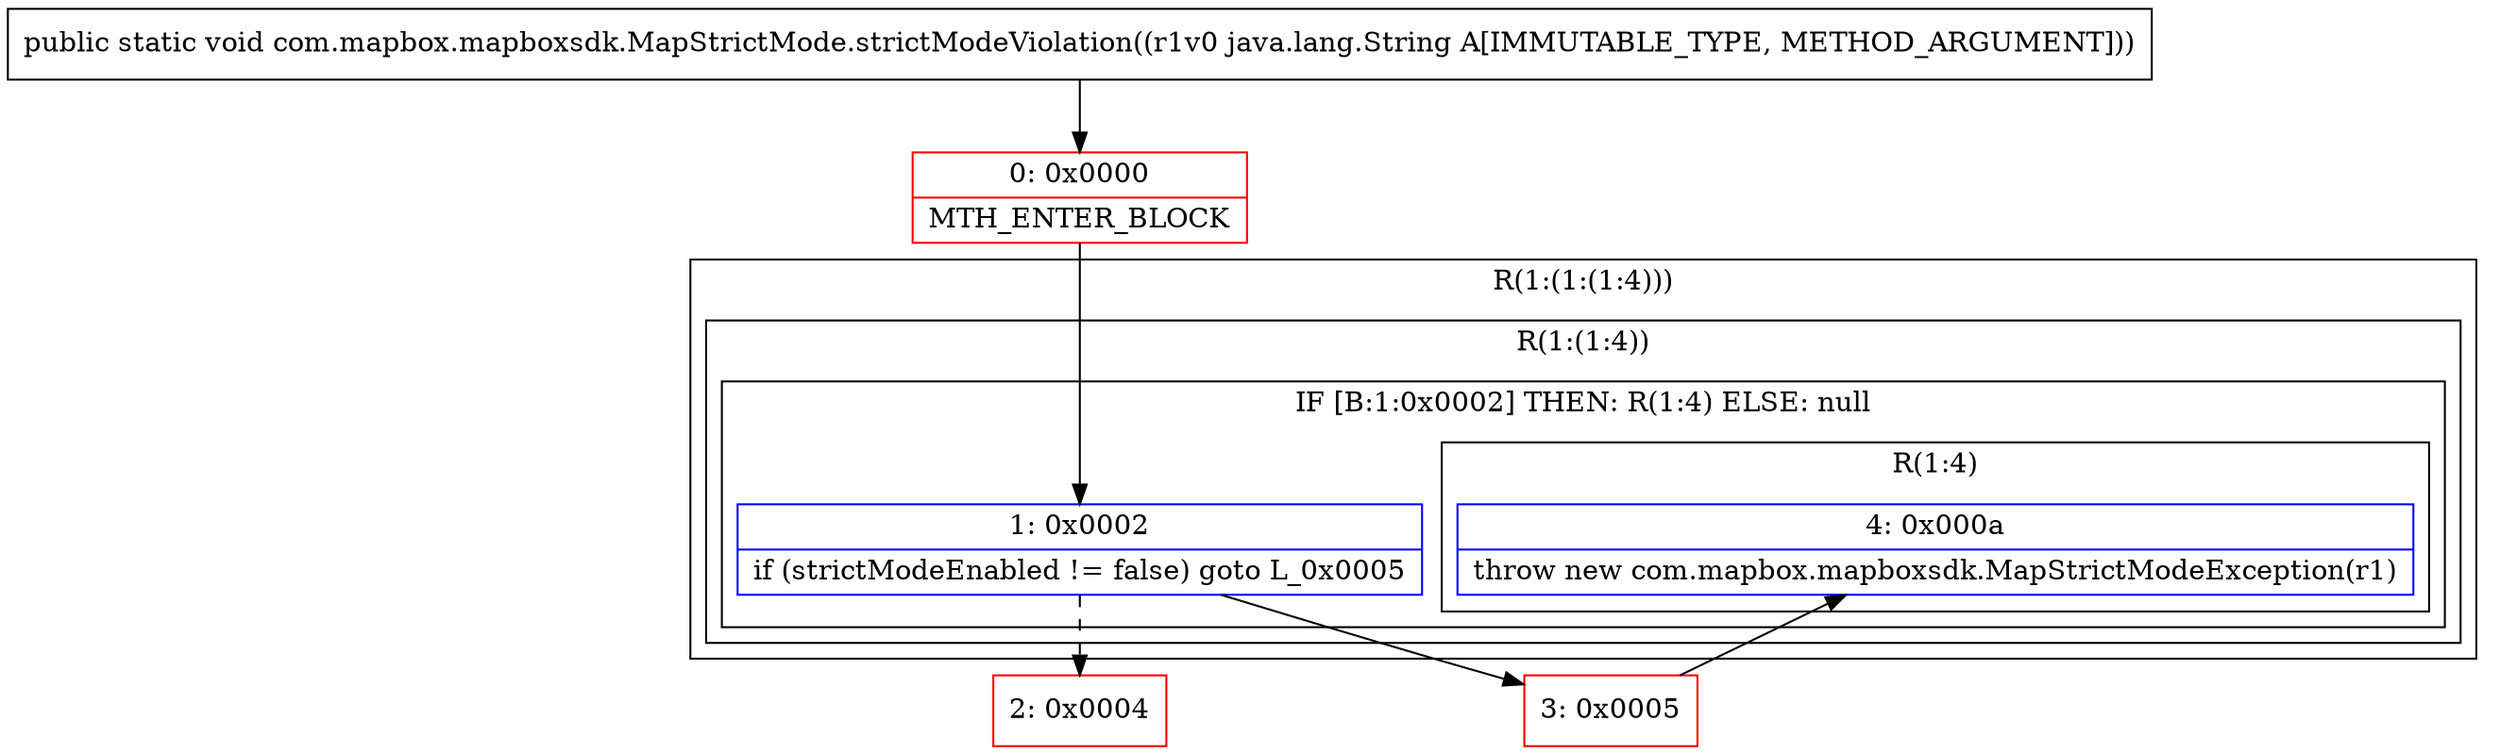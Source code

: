 digraph "CFG forcom.mapbox.mapboxsdk.MapStrictMode.strictModeViolation(Ljava\/lang\/String;)V" {
subgraph cluster_Region_54102885 {
label = "R(1:(1:(1:4)))";
node [shape=record,color=blue];
subgraph cluster_Region_2142212833 {
label = "R(1:(1:4))";
node [shape=record,color=blue];
subgraph cluster_IfRegion_901053696 {
label = "IF [B:1:0x0002] THEN: R(1:4) ELSE: null";
node [shape=record,color=blue];
Node_1 [shape=record,label="{1\:\ 0x0002|if (strictModeEnabled != false) goto L_0x0005\l}"];
subgraph cluster_Region_1562663569 {
label = "R(1:4)";
node [shape=record,color=blue];
Node_4 [shape=record,label="{4\:\ 0x000a|throw new com.mapbox.mapboxsdk.MapStrictModeException(r1)\l}"];
}
}
}
}
Node_0 [shape=record,color=red,label="{0\:\ 0x0000|MTH_ENTER_BLOCK\l}"];
Node_2 [shape=record,color=red,label="{2\:\ 0x0004}"];
Node_3 [shape=record,color=red,label="{3\:\ 0x0005}"];
MethodNode[shape=record,label="{public static void com.mapbox.mapboxsdk.MapStrictMode.strictModeViolation((r1v0 java.lang.String A[IMMUTABLE_TYPE, METHOD_ARGUMENT])) }"];
MethodNode -> Node_0;
Node_1 -> Node_2[style=dashed];
Node_1 -> Node_3;
Node_0 -> Node_1;
Node_3 -> Node_4;
}

